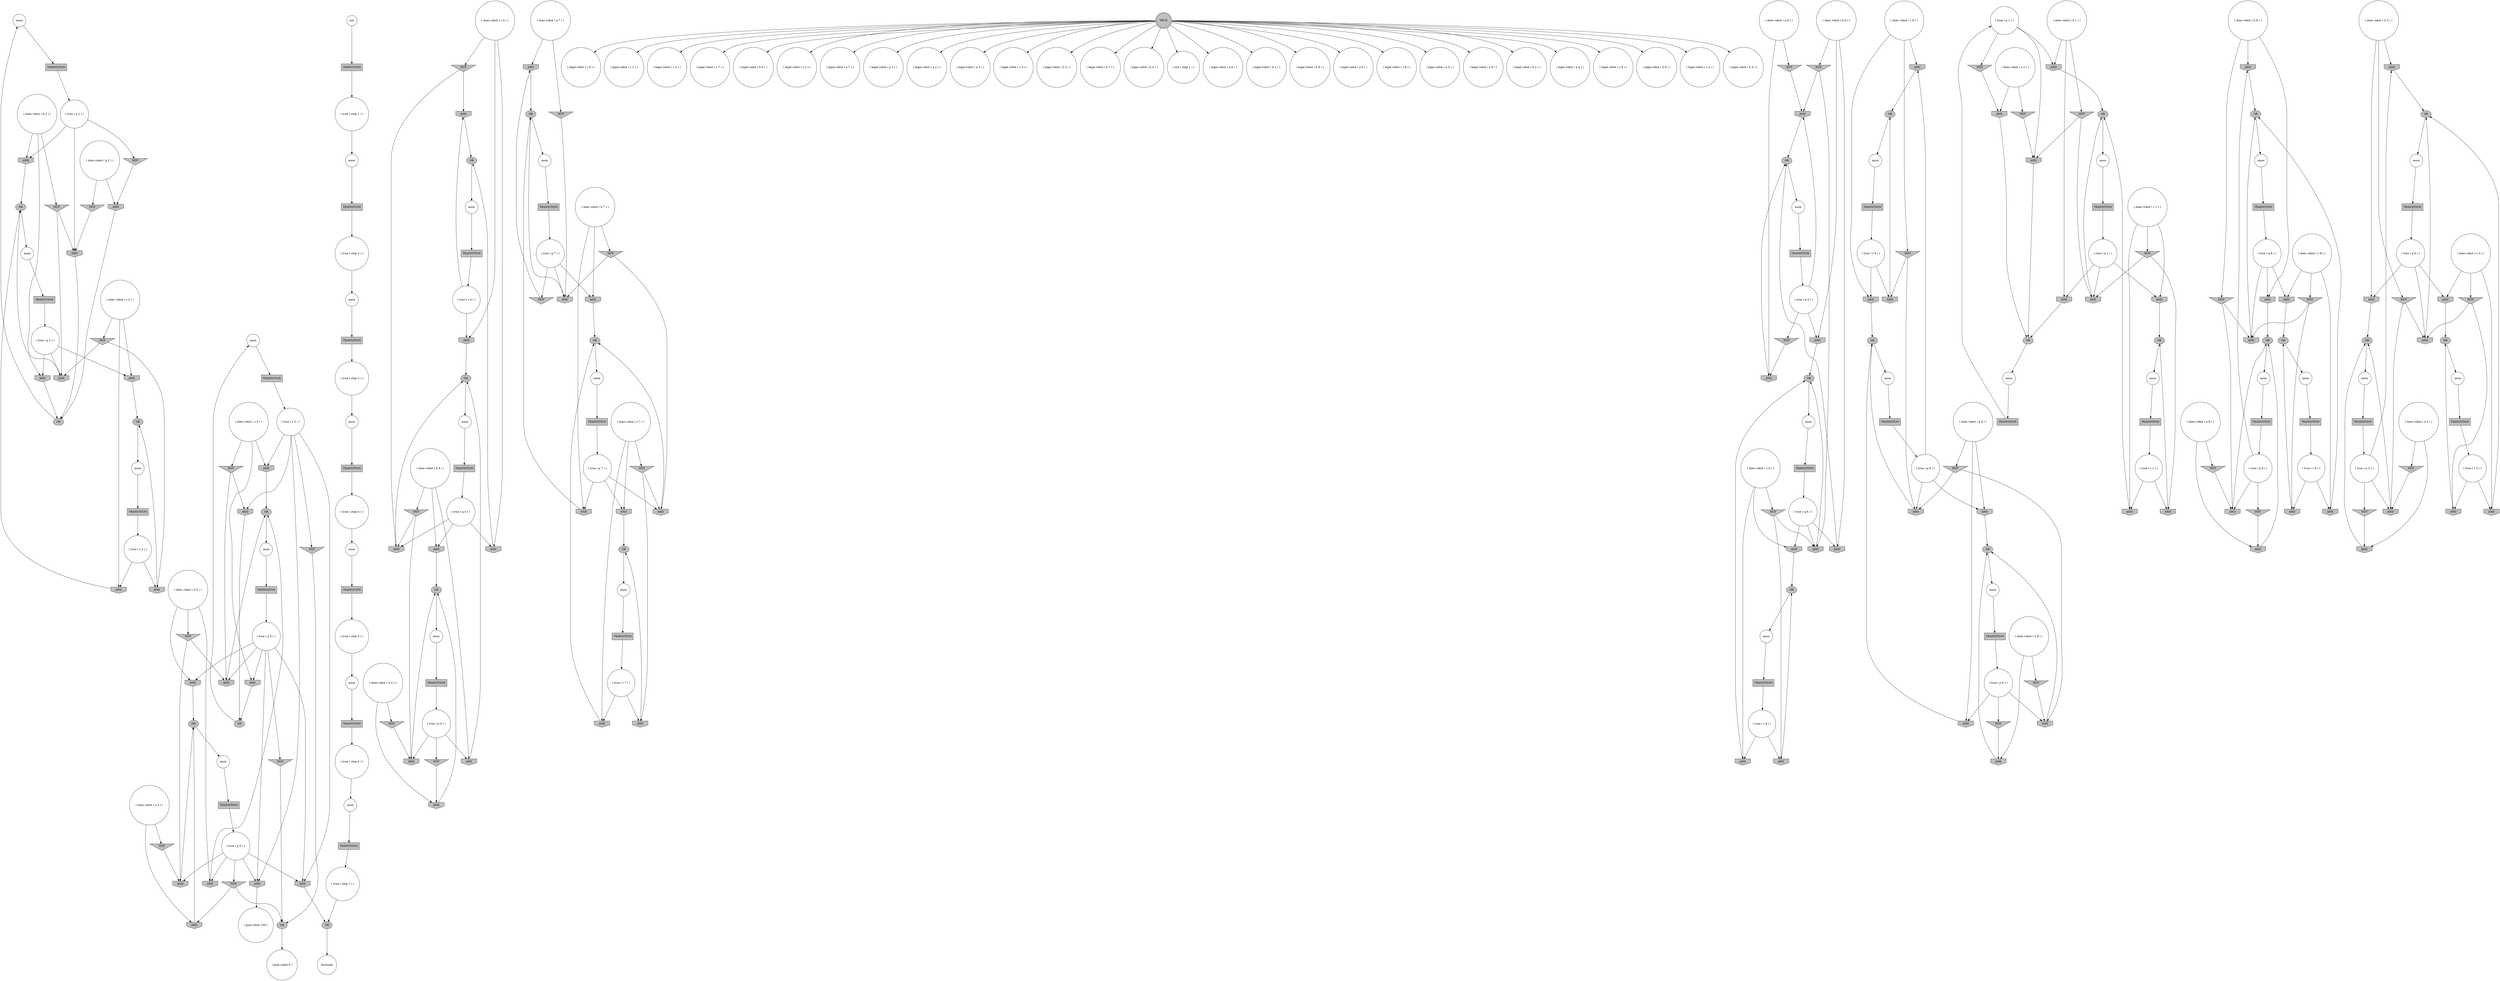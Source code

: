 digraph propNet
{
	"@7e6baf24"[shape=circle, style= filled, fillcolor=white, label="anon"]; "@7e6baf24"->"@9dd1752"; 
	"@6aa218a5"[shape=circle, style= filled, fillcolor=white, label="anon"]; "@6aa218a5"->"@6af37a62"; 
	"@201a503f"[shape=invhouse, style= filled, fillcolor=grey, label="AND"]; "@201a503f"->"@38002f54"; 
	"@6e2c5444"[shape=invhouse, style= filled, fillcolor=grey, label="AND"]; "@6e2c5444"->"@6290ebfe"; 
	"@6d1576d7"[shape=circle, style= filled, fillcolor=white, label="( legal robot ( c 9 ) )"]; 
	"@63220fd1"[shape=circle, style= filled, fillcolor=white, label="( true ( step 1 ) )"]; "@63220fd1"->"@370aa282"; 
	"@cb78915"[shape=box, style= filled, fillcolor=grey, label="TRANSITION"]; "@cb78915"->"@282bfa91"; 
	"@486af790"[shape=invtriangle, style= filled, fillcolor=grey, label="NOT"]; "@486af790"->"@7481933a"; "@486af790"->"@64b041b0"; 
	"@2f7574b9"[shape=invhouse, style= filled, fillcolor=grey, label="AND"]; "@2f7574b9"->"@aa1b4e7"; 
	"@2c164804"[shape=circle, style= filled, fillcolor=white, label="( does robot ( c 9 ) )"]; "@2c164804"->"@5efe087b"; "@2c164804"->"@36d83365"; "@2c164804"->"@6b64bff9"; 
	"@6f603bdc"[shape=circle, style= filled, fillcolor=white, label="( true ( p 1 ) )"]; "@6f603bdc"->"@1d9dbdc4"; "@6f603bdc"->"@4e3e97cd"; "@6f603bdc"->"@e75be38"; 
	"@a0405f6"[shape=invtriangle, style= filled, fillcolor=grey, label="NOT"]; "@a0405f6"->"@e235e9d"; 
	"@4a52fecf"[shape=ellipse, style= filled, fillcolor=grey, label="OR"]; "@4a52fecf"->"@ed6ee28"; 
	"@43b5699"[shape=invtriangle, style= filled, fillcolor=grey, label="NOT"]; "@43b5699"->"@53b258fa"; 
	"@5cef0cdb"[shape=invhouse, style= filled, fillcolor=grey, label="AND"]; "@5cef0cdb"->"@4eb7cd92"; 
	"@14b03ea"[shape=invhouse, style= filled, fillcolor=grey, label="AND"]; "@14b03ea"->"@420253af"; 
	"@67635aad"[shape=invtriangle, style= filled, fillcolor=grey, label="NOT"]; "@67635aad"->"@14b03ea"; "@67635aad"->"@77b9e7fc"; 
	"@7481933a"[shape=invhouse, style= filled, fillcolor=grey, label="AND"]; "@7481933a"->"@5330cb4b"; 
	"@2377ab84"[shape=invhouse, style= filled, fillcolor=grey, label="AND"]; "@2377ab84"->"@263945e2"; 
	"@263945e2"[shape=ellipse, style= filled, fillcolor=grey, label="OR"]; "@263945e2"->"@7a1b0c08"; 
	"@54dbb83a"[shape=invhouse, style= filled, fillcolor=grey, label="AND"]; "@54dbb83a"->"@796528a2"; 
	"@6ad21538"[shape=circle, style= filled, fillcolor=white, label="( true ( r 9 ) )"]; "@6ad21538"->"@36d83365"; "@6ad21538"->"@5f8f127c"; 
	"@4c4936f3"[shape=circle, style= filled, fillcolor=white, label="( does robot ( b 3 ) )"]; "@4c4936f3"->"@461d318f"; "@4c4936f3"->"@83ba4f1"; "@4c4936f3"->"@5ab6b2a5"; 
	"@12b4986"[shape=box, style= filled, fillcolor=grey, label="TRANSITION"]; "@12b4986"->"@7d627b8b"; 
	"@41aef798"[shape=circle, style= filled, fillcolor=white, label="anon"]; "@41aef798"->"@568bf3ec"; 
	"@64b041b0"[shape=invhouse, style= filled, fillcolor=grey, label="AND"]; "@64b041b0"->"@5eb9fde"; 
	"@7f32e910"[shape=circle, style= filled, fillcolor=white, label="( does robot ( b 5 ) )"]; "@7f32e910"->"@67635aad"; "@7f32e910"->"@4d480773"; "@7f32e910"->"@2106b56a"; 
	"@4178feba"[shape=circle, style= filled, fillcolor=white, label="( does robot ( a 9 ) )"]; "@4178feba"->"@6e9b86ea"; "@4178feba"->"@4349e631"; 
	"@2a44b7f7"[shape=invtriangle, style= filled, fillcolor=grey, label="NOT"]; "@2a44b7f7"->"@e235e9d"; "@2a44b7f7"->"@1a687ae0"; 
	"@2106b56a"[shape=invhouse, style= filled, fillcolor=grey, label="AND"]; "@2106b56a"->"@420253af"; 
	"@5ad3c69c"[shape=ellipse, style= filled, fillcolor=grey, label="OR"]; "@5ad3c69c"->"@5945a5a"; 
	"@4e62974e"[shape=invhouse, style= filled, fillcolor=grey, label="AND"]; "@4e62974e"->"@38002f54"; 
	"@541b55f2"[shape=invhouse, style= filled, fillcolor=grey, label="AND"]; "@541b55f2"->"@1535d18b"; 
	"@37d7a424"[shape=circle, style= filled, fillcolor=white, label="anon"]; "@37d7a424"->"@6534ae32"; 
	"@7c5438e1"[shape=invhouse, style= filled, fillcolor=grey, label="AND"]; "@7c5438e1"->"@5ad3c69c"; 
	"@1740d415"[shape=invhouse, style= filled, fillcolor=grey, label="AND"]; "@1740d415"->"@30b16f5f"; 
	"@4fa3551c"[shape=invhouse, style= filled, fillcolor=grey, label="AND"]; "@4fa3551c"->"@61ffbcb"; 
	"@a9db0e2"[shape=circle, style= filled, fillcolor=white, label="( true ( r 8 ) )"]; "@a9db0e2"->"@7a120cb3"; "@a9db0e2"->"@4f9e3e24"; 
	"@40ad8bb4"[shape=ellipse, style= filled, fillcolor=grey, label="OR"]; "@40ad8bb4"->"@41aef798"; 
	"@2beb717e"[shape=circle, style= filled, fillcolor=white, label="( legal robot ( c 1 ) )"]; 
	"@7fb6a1c4"[shape=ellipse, style= filled, fillcolor=grey, label="OR"]; "@7fb6a1c4"->"@2f368c5d"; 
	"@c77a748"[shape=circle, style= filled, fillcolor=white, label="( does robot ( b 2 ) )"]; "@c77a748"->"@84d6b1a"; "@c77a748"->"@6cb6a34"; "@c77a748"->"@3876e5d"; 
	"@2f8bbc98"[shape=circle, style= filled, fillcolor=white, label="anon"]; "@2f8bbc98"->"@3f65cebb"; 
	"@420253af"[shape=ellipse, style= filled, fillcolor=grey, label="OR"]; "@420253af"->"@26c42804"; 
	"@251c135c"[shape=circle, style= filled, fillcolor=white, label="( true ( p 8 ) )"]; "@251c135c"->"@54dbb83a"; "@251c135c"->"@3f0cc730"; "@251c135c"->"@219a6087"; 
	"@5349249e"[shape=invhouse, style= filled, fillcolor=grey, label="AND"]; "@5349249e"->"@5ad3c69c"; 
	"@228ab65"[shape=invtriangle, style= filled, fillcolor=grey, label="NOT"]; "@228ab65"->"@3c0c74fe"; 
	"@521ecfeb"[shape=invhouse, style= filled, fillcolor=grey, label="AND"]; "@521ecfeb"->"@5eb9fde"; 
	"@57e2793d"[shape=circle, style= filled, fillcolor=white, label="( true ( step 3 ) )"]; "@57e2793d"->"@21caefb0"; 
	"@415b15ab"[shape=circle, style= filled, fillcolor=white, label="( true ( q 4 ) )"]; "@415b15ab"->"@4e62974e"; "@415b15ab"->"@1a687ae0"; "@415b15ab"->"@7c4e7958"; 
	"@589cecf"[shape=invtriangle, style= filled, fillcolor=grey, label="NOT"]; "@589cecf"->"@201a503f"; "@589cecf"->"@1a687ae0"; 
	"@53b258fa"[shape=invhouse, style= filled, fillcolor=grey, label="AND"]; "@53b258fa"->"@5330cb4b"; 
	"@140e3010"[shape=invtriangle, style= filled, fillcolor=grey, label="NOT"]; "@140e3010"->"@2f7574b9"; 
	"@2279ecf4"[shape=invhouse, style= filled, fillcolor=grey, label="AND"]; "@2279ecf4"->"@7fb6a1c4"; 
	"@54edd9de"[shape=box, style= filled, fillcolor=grey, label="TRANSITION"]; "@54edd9de"->"@2653aed4"; 
	"@6434d75f"[shape=circle, style= filled, fillcolor=white, label="( legal robot ( c 2 ) )"]; 
	"@1a170b6d"[shape=ellipse, style= filled, fillcolor=grey, label="OR"]; "@1a170b6d"->"@5eef2e7c"; 
	"@7897aaa6"[shape=invhouse, style= filled, fillcolor=grey, label="AND"]; "@7897aaa6"->"@4a52fecf"; 
	"@44af17c7"[shape=circle, style= filled, fillcolor=white, label="( true ( step 5 ) )"]; "@44af17c7"->"@1898062f"; 
	"@455e0638"[shape=invhouse, style= filled, fillcolor=grey, label="AND"]; "@455e0638"->"@1a170b6d"; 
	"@5f8f127c"[shape=invhouse, style= filled, fillcolor=grey, label="AND"]; "@5f8f127c"->"@28d4ff95"; 
	"@4349e631"[shape=invhouse, style= filled, fillcolor=grey, label="AND"]; "@4349e631"->"@4fb7a553"; 
	"@3e93f13f"[shape=box, style= filled, fillcolor=grey, label="TRANSITION"]; "@3e93f13f"->"@63220fd1"; 
	"@4eb7cd92"[shape=ellipse, style= filled, fillcolor=grey, label="OR"]; "@4eb7cd92"->"@519549e"; 
	"@84d6b1a"[shape=invhouse, style= filled, fillcolor=grey, label="AND"]; "@84d6b1a"->"@5b31fd9"; 
	"@74a638fc"[shape=circle, style= filled, fillcolor=white, label="( does robot ( b 9 ) )"]; "@74a638fc"->"@4ce76438"; "@74a638fc"->"@432342ed"; "@74a638fc"->"@3f9ab00e"; 
	"@123e1d25"[shape=circle, style= filled, fillcolor=white, label="( legal robot ( c 7 ) )"]; 
	"@5694fe42"[shape=circle, style= filled, fillcolor=white, label="( legal robot ( b 8 ) )"]; 
	"@36101d01"[shape=invhouse, style= filled, fillcolor=grey, label="AND"]; "@36101d01"->"@1535d18b"; 
	"@62ee558f"[shape=ellipse, style= filled, fillcolor=grey, label="OR"]; "@62ee558f"->"@d335207"; 
	"@5b25d568"[shape=box, style= filled, fillcolor=grey, label="TRANSITION"]; "@5b25d568"->"@251c135c"; 
	"@6d3d7254"[shape=invhouse, style= filled, fillcolor=grey, label="AND"]; "@6d3d7254"->"@5b31fd9"; 
	"@3f9ab00e"[shape=invhouse, style= filled, fillcolor=grey, label="AND"]; "@3f9ab00e"->"@263945e2"; 
	"@1c2d5534"[shape=circle, style= filled, fillcolor=white, label="( legal robot ( c 3 ) )"]; 
	"@5b31fd9"[shape=ellipse, style= filled, fillcolor=grey, label="OR"]; "@5b31fd9"->"@32efe27b"; 
	"@5d1d20d3"[shape=circle, style= filled, fillcolor=white, label="( does robot ( c 2 ) )"]; "@5d1d20d3"->"@305e9d7a"; "@5d1d20d3"->"@455e0638"; "@5d1d20d3"->"@6d3d7254"; 
	"@6f96eed5"[shape=circle, style= filled, fillcolor=white, label="( legal robot ( a 7 ) )"]; 
	"@364e50ee"[shape=invtriangle, style= filled, fillcolor=grey, label="NOT"]; "@364e50ee"->"@4fa3551c"; "@364e50ee"->"@62ee558f"; 
	"@6da05bdb"[shape=invhouse, style= filled, fillcolor=grey, label="AND"]; "@6da05bdb"->"@22fe135d"; 
	"@6f7834de"[shape=invtriangle, style= filled, fillcolor=grey, label="NOT"]; "@6f7834de"->"@3cd713fe"; "@6f7834de"->"@4965d0e0"; 
	"@219a6087"[shape=invhouse, style= filled, fillcolor=grey, label="AND"]; "@219a6087"->"@2fa847df"; 
	"@12260d8d"[shape=box, style= filled, fillcolor=grey, label="TRANSITION"]; "@12260d8d"->"@a9db0e2"; 
	"@2653aed4"[shape=circle, style= filled, fillcolor=white, label="( true ( q 8 ) )"]; "@2653aed4"->"@3a1be20c"; "@2653aed4"->"@3190dc79"; "@2653aed4"->"@21cf243b"; 
	"@117c50b9"[shape=circle, style= filled, fillcolor=white, label="( goal robot 100 )"]; 
	"@26556949"[shape=invtriangle, style= filled, fillcolor=grey, label="NOT"]; "@26556949"->"@62ee558f"; 
	"@32b8f675"[shape=circle, style= filled, fillcolor=white, label="( legal robot ( a 1 ) )"]; 
	"@46013dd8"[shape=ellipse, style= filled, fillcolor=grey, label="OR"]; "@46013dd8"->"@7b8353cf"; 
	"@6883fde6"[shape=invhouse, style= filled, fillcolor=grey, label="AND"]; "@6883fde6"->"@5eb9fde"; 
	"@6dfbe226"[shape=circle, style= filled, fillcolor=white, label="( legal robot ( a 2 ) )"]; 
	"@51e4bece"[shape=box, style= filled, fillcolor=grey, label="TRANSITION"]; "@51e4bece"->"@31923ca5"; 
	"@4f9e3e24"[shape=invhouse, style= filled, fillcolor=grey, label="AND"]; "@4f9e3e24"->"@796528a2"; 
	"@af4627"[shape=doublecircle, style= filled, fillcolor=grey, label="TRUE"]; "@af4627"->"@32b8f675"; "@af4627"->"@43eeba19"; "@af4627"->"@6dfbe226"; "@af4627"->"@4927d15e"; "@af4627"->"@6d1576d7"; "@af4627"->"@5c6c2308"; "@af4627"->"@41b9da92"; "@af4627"->"@6434d75f"; "@af4627"->"@10bcc8f4"; "@af4627"->"@7326aaca"; "@af4627"->"@159811ce"; "@af4627"->"@19ed00d1"; "@af4627"->"@4fc0cb76"; "@af4627"->"@d3c9557"; "@af4627"->"@123e1d25"; "@af4627"->"@5694fe42"; "@af4627"->"@552297d7"; "@af4627"->"@33bc6533"; "@af4627"->"@1c2d5534"; "@af4627"->"@1e1a1b2f"; "@af4627"->"@7a6dd8e1"; "@af4627"->"@6f96eed5"; "@af4627"->"@470898b"; "@af4627"->"@757753a8"; "@af4627"->"@3f70119f"; "@af4627"->"@6e681db8"; "@af4627"->"@2beb717e"; "@af4627"->"@16d0a6a3"; 
	"@4965d0e0"[shape=invhouse, style= filled, fillcolor=grey, label="AND"]; "@4965d0e0"->"@40ad8bb4"; 
	"@6cb6a34"[shape=invhouse, style= filled, fillcolor=grey, label="AND"]; "@6cb6a34"->"@aa1b4e7"; 
	"@59d794d"[shape=circle, style= filled, fillcolor=white, label="( true ( q 9 ) )"]; "@59d794d"->"@5efe087b"; "@59d794d"->"@2377ab84"; "@59d794d"->"@432342ed"; 
	"@5a2d13c1"[shape=invhouse, style= filled, fillcolor=grey, label="AND"]; "@5a2d13c1"->"@5330cb4b"; 
	"@3a1be20c"[shape=invhouse, style= filled, fillcolor=grey, label="AND"]; "@3a1be20c"->"@2fa847df"; 
	"@69ba045"[shape=invhouse, style= filled, fillcolor=grey, label="AND"]; "@69ba045"->"@2e595420"; 
	"@4318abfe"[shape=circle, style= filled, fillcolor=white, label="( true ( q 2 ) )"]; "@4318abfe"->"@455e0638"; "@4318abfe"->"@6cb6a34"; "@4318abfe"->"@13b4cd65"; 
	"@304caadb"[shape=circle, style= filled, fillcolor=white, label="anon"]; "@304caadb"->"@61ae717f"; 
	"@17510d96"[shape=circle, style= filled, fillcolor=white, label="anon"]; "@17510d96"->"@57f2e95f"; 
	"@aaf063"[shape=box, style= filled, fillcolor=grey, label="TRANSITION"]; "@aaf063"->"@1ee99d0f"; 
	"@5106def2"[shape=circle, style= filled, fillcolor=white, label="anon"]; "@5106def2"->"@13d86a73"; 
	"@72cc5002"[shape=circle, style= filled, fillcolor=white, label="( true ( r 5 ) )"]; "@72cc5002"->"@7eb1fea4"; "@72cc5002"->"@52aa77d9"; "@72cc5002"->"@10e5f0d2"; "@72cc5002"->"@2507e9a8"; "@72cc5002"->"@37d6d61d"; 
	"@d3c9557"[shape=circle, style= filled, fillcolor=white, label="( legal robot ( a 6 ) )"]; 
	"@50078e"[shape=circle, style= filled, fillcolor=white, label="anon"]; "@50078e"->"@16e7eec9"; 
	"@66bb1ead"[shape=invhouse, style= filled, fillcolor=grey, label="AND"]; "@66bb1ead"->"@22fe135d"; 
	"@7c4e7958"[shape=invhouse, style= filled, fillcolor=grey, label="AND"]; "@7c4e7958"->"@2180e7a4"; 
	"@5eb9fde"[shape=ellipse, style= filled, fillcolor=grey, label="OR"]; "@5eb9fde"->"@304caadb"; 
	"@33bc6533"[shape=circle, style= filled, fillcolor=white, label="( legal robot ( a 5 ) )"]; 
	"@4c767fb3"[shape=invtriangle, style= filled, fillcolor=grey, label="NOT"]; "@4c767fb3"->"@77b9e7fc"; 
	"@19176e5f"[shape=invtriangle, style= filled, fillcolor=grey, label="NOT"]; "@19176e5f"->"@514f2bd7"; 
	"@e75be38"[shape=invtriangle, style= filled, fillcolor=grey, label="NOT"]; "@e75be38"->"@541b55f2"; 
	"@6588c838"[shape=box, style= filled, fillcolor=grey, label="TRANSITION"]; "@6588c838"->"@72b398da"; 
	"@28caea19"[shape=invtriangle, style= filled, fillcolor=grey, label="NOT"]; "@28caea19"->"@7a120cb3"; "@28caea19"->"@21cf243b"; 
	"@43ad4a"[shape=box, style= filled, fillcolor=grey, label="TRANSITION"]; "@43ad4a"->"@415b15ab"; 
	"@23562c67"[shape=circle, style= filled, fillcolor=white, label="( true ( r 2 ) )"]; "@23562c67"->"@6d3d7254"; "@23562c67"->"@115872f5"; 
	"@10439d3b"[shape=circle, style= filled, fillcolor=white, label="( true ( r 1 ) )"]; "@10439d3b"->"@6da05bdb"; "@10439d3b"->"@6088b858"; 
	"@1e01d652"[shape=circle, style= filled, fillcolor=white, label="( does robot ( c 8 ) )"]; "@1e01d652"->"@28caea19"; "@1e01d652"->"@3190dc79"; "@1e01d652"->"@4f9e3e24"; 
	"@1535d18b"[shape=ellipse, style= filled, fillcolor=grey, label="OR"]; "@1535d18b"->"@50078e"; 
	"@31923ca5"[shape=circle, style= filled, fillcolor=white, label="( true ( p 6 ) )"]; "@31923ca5"->"@6883fde6"; "@31923ca5"->"@43b5699"; "@31923ca5"->"@7481933a"; 
	"@5eef2e7c"[shape=circle, style= filled, fillcolor=white, label="anon"]; "@5eef2e7c"->"@7ffd10fa"; 
	"@862fb35"[shape=ellipse, style= filled, fillcolor=grey, label="OR"]; "@862fb35"->"@1a5a58e0"; 
	"@535c458c"[shape=circle, style= filled, fillcolor=white, label="( true ( r 6 ) )"]; "@535c458c"->"@521ecfeb"; "@535c458c"->"@7897aaa6"; 
	"@4f13f501"[shape=invhouse, style= filled, fillcolor=grey, label="AND"]; "@4f13f501"->"@1a7b5617"; 
	"@26c42804"[shape=circle, style= filled, fillcolor=white, label="anon"]; "@26c42804"->"@6437a04c"; 
	"@61ffbcb"[shape=ellipse, style= filled, fillcolor=grey, label="OR"]; "@61ffbcb"->"@1dcbcf91"; 
	"@3bc634b9"[shape=box, style= filled, fillcolor=grey, label="TRANSITION"]; "@3bc634b9"->"@410c6406"; 
	"@16e7eec9"[shape=box, style= filled, fillcolor=grey, label="TRANSITION"]; "@16e7eec9"->"@6f603bdc"; 
	"@115872f5"[shape=invhouse, style= filled, fillcolor=grey, label="AND"]; "@115872f5"->"@1a170b6d"; 
	"@32efe27b"[shape=circle, style= filled, fillcolor=white, label="anon"]; "@32efe27b"->"@7711089b"; 
	"@72e8e8f9"[shape=circle, style= filled, fillcolor=white, label="( does robot ( a 7 ) )"]; "@72e8e8f9"->"@6e2c5444"; "@72e8e8f9"->"@19176e5f"; 
	"@675926d1"[shape=invhouse, style= filled, fillcolor=grey, label="AND"]; "@675926d1"->"@862fb35"; 
	"@41b9da92"[shape=circle, style= filled, fillcolor=white, label="( legal robot ( b 7 ) )"]; 
	"@63cea096"[shape=circle, style= filled, fillcolor=white, label="( true ( step 4 ) )"]; "@63cea096"->"@2f8bbc98"; 
	"@56dc64a2"[shape=invhouse, style= filled, fillcolor=grey, label="AND"]; "@56dc64a2"->"@40ad8bb4"; 
	"@63713b42"[shape=invhouse, style= filled, fillcolor=grey, label="AND"]; "@63713b42"->"@4eb7cd92"; 
	"@51d2bb9f"[shape=invhouse, style= filled, fillcolor=grey, label="AND"]; "@51d2bb9f"->"@aa1b4e7"; 
	"@3f705316"[shape=circle, style= filled, fillcolor=white, label="( true ( p 5 ) )"]; "@3f705316"->"@52aa77d9"; "@3f705316"->"@364e50ee"; "@3f705316"->"@2507e9a8"; "@3f705316"->"@77b9e7fc"; "@3f705316"->"@2106b56a"; 
	"@3f65cebb"[shape=box, style= filled, fillcolor=grey, label="TRANSITION"]; "@3f65cebb"->"@44af17c7"; 
	"@1a5a58e0"[shape=circle, style= filled, fillcolor=white, label="anon"]; "@1a5a58e0"->"@4856d149"; 
	"@4fc0cb76"[shape=circle, style= filled, fillcolor=white, label="( legal robot ( b 9 ) )"]; 
	"@39bde3d2"[shape=circle, style= filled, fillcolor=white, label="anon"]; "@39bde3d2"->"@7f4c352e"; 
	"@6088b858"[shape=invhouse, style= filled, fillcolor=grey, label="AND"]; "@6088b858"->"@30b16f5f"; 
	"@580c5da6"[shape=box, style= filled, fillcolor=grey, label="TRANSITION"]; "@580c5da6"->"@63cea096"; 
	"@10ddcd98"[shape=box, style= filled, fillcolor=grey, label="TRANSITION"]; "@10ddcd98"->"@4c61a7e6"; 
	"@2f368c5d"[shape=circle, style= filled, fillcolor=white, label="anon"]; "@2f368c5d"->"@43ad4a"; 
	"@659adc2c"[shape=circle, style= filled, fillcolor=white, label="terminal"]; 
	"@568bf3ec"[shape=box, style= filled, fillcolor=grey, label="TRANSITION"]; "@568bf3ec"->"@2140243b"; 
	"@1a7b5617"[shape=ellipse, style= filled, fillcolor=grey, label="OR"]; "@1a7b5617"->"@17510d96"; 
	"@6437a04c"[shape=box, style= filled, fillcolor=grey, label="TRANSITION"]; "@6437a04c"->"@63edf84f"; 
	"@36d83365"[shape=invhouse, style= filled, fillcolor=grey, label="AND"]; "@36d83365"->"@263945e2"; 
	"@67032bc9"[shape=circle, style= filled, fillcolor=white, label="( does robot ( c 3 ) )"]; "@67032bc9"->"@5349249e"; "@67032bc9"->"@108a9d2a"; "@67032bc9"->"@7f205d8d"; 
	"@108a9d2a"[shape=invtriangle, style= filled, fillcolor=grey, label="NOT"]; "@108a9d2a"->"@4f13f501"; "@108a9d2a"->"@7c5438e1"; 
	"@64e4776b"[shape=circle, style= filled, fillcolor=white, label="( does robot ( c 6 ) )"]; "@64e4776b"->"@bc22eb"; "@64e4776b"->"@521ecfeb"; "@64e4776b"->"@66a33414"; 
	"@56a9509d"[shape=circle, style= filled, fillcolor=white, label="anon"]; "@56a9509d"->"@34e77781"; 
	"@14235085"[shape=circle, style= filled, fillcolor=white, label="anon"]; "@14235085"->"@3bc634b9"; 
	"@604ee1f1"[shape=circle, style= filled, fillcolor=white, label="anon"]; "@604ee1f1"->"@54edd9de"; 
	"@72b398da"[shape=circle, style= filled, fillcolor=white, label="( true ( p 4 ) )"]; "@72b398da"->"@1c88a970"; "@72b398da"->"@e235e9d"; "@72b398da"->"@2279ecf4"; 
	"@7a6dd8e1"[shape=circle, style= filled, fillcolor=white, label="( legal robot ( b 2 ) )"]; 
	"@10fa1b2d"[shape=circle, style= filled, fillcolor=white, label="( does robot ( a 2 ) )"]; "@10fa1b2d"->"@51d2bb9f"; "@10fa1b2d"->"@140e3010"; 
	"@1c88a970"[shape=invtriangle, style= filled, fillcolor=grey, label="NOT"]; "@1c88a970"->"@502c06b2"; 
	"@26a0c73f"[shape=circle, style= filled, fillcolor=white, label="( true ( p 3 ) )"]; "@26a0c73f"->"@228ab65"; "@26a0c73f"->"@461d318f"; "@26a0c73f"->"@675926d1"; 
	"@3f70119f"[shape=circle, style= filled, fillcolor=white, label="( legal robot ( b 6 ) )"]; 
	"@e235e9d"[shape=invhouse, style= filled, fillcolor=grey, label="AND"]; "@e235e9d"->"@2180e7a4"; 
	"@d335207"[shape=circle, style= filled, fillcolor=white, label="( goal robot 0 )"]; 
	"@273f212a"[shape=invtriangle, style= filled, fillcolor=grey, label="NOT"]; "@273f212a"->"@219a6087"; 
	"@2e1474fc"[shape=circle, style= filled, fillcolor=white, label="( does robot ( c 4 ) )"]; "@2e1474fc"->"@7371b4ca"; "@2e1474fc"->"@4e62974e"; "@2e1474fc"->"@589cecf"; 
	"@2e595420"[shape=ellipse, style= filled, fillcolor=grey, label="OR"]; "@2e595420"->"@6aa218a5"; 
	"@519549e"[shape=circle, style= filled, fillcolor=white, label="anon"]; "@519549e"->"@10ddcd98"; 
	"@42bc0eba"[shape=circle, style= filled, fillcolor=white, label="( does robot ( b 6 ) )"]; "@42bc0eba"->"@5a2d13c1"; "@42bc0eba"->"@6883fde6"; "@42bc0eba"->"@486af790"; 
	"@22fe135d"[shape=ellipse, style= filled, fillcolor=grey, label="OR"]; "@22fe135d"->"@56a9509d"; 
	"@5fe940a6"[shape=invhouse, style= filled, fillcolor=grey, label="AND"]; "@5fe940a6"->"@2fa847df"; 
	"@13d86a73"[shape=box, style= filled, fillcolor=grey, label="TRANSITION"]; "@13d86a73"->"@10439d3b"; 
	"@4856d149"[shape=box, style= filled, fillcolor=grey, label="TRANSITION"]; "@4856d149"->"@26a0c73f"; 
	"@3be7a755"[shape=ellipse, style= filled, fillcolor=grey, label="OR"]; "@3be7a755"->"@659adc2c"; 
	"@21cf243b"[shape=invhouse, style= filled, fillcolor=grey, label="AND"]; "@21cf243b"->"@796528a2"; 
	"@7570b819"[shape=circle, style= filled, fillcolor=white, label="( true ( step 6 ) )"]; "@7570b819"->"@7a856d3b"; 
	"@159811ce"[shape=circle, style= filled, fillcolor=white, label="( legal robot ( a 8 ) )"]; 
	"@57f2e95f"[shape=box, style= filled, fillcolor=grey, label="TRANSITION"]; "@57f2e95f"->"@12fcdf5"; 
	"@305e9d7a"[shape=invtriangle, style= filled, fillcolor=grey, label="NOT"]; "@305e9d7a"->"@115872f5"; "@305e9d7a"->"@13b4cd65"; 
	"@6290ebfe"[shape=ellipse, style= filled, fillcolor=grey, label="OR"]; "@6290ebfe"->"@1875a340"; 
	"@1be2f6b0"[shape=circle, style= filled, fillcolor=white, label="( does robot ( a 3 ) )"]; "@1be2f6b0"->"@51b1ab1d"; "@1be2f6b0"->"@3c0c74fe"; 
	"@3f0cc730"[shape=invtriangle, style= filled, fillcolor=grey, label="NOT"]; "@3f0cc730"->"@5fe940a6"; 
	"@2fa847df"[shape=ellipse, style= filled, fillcolor=grey, label="OR"]; "@2fa847df"->"@510699ea"; 
	"@6063f5af"[shape=circle, style= filled, fillcolor=white, label="( does robot ( b 1 ) )"]; "@6063f5af"->"@4296e599"; "@6063f5af"->"@36101d01"; "@6063f5af"->"@4e3e97cd"; 
	"@63edf84f"[shape=circle, style= filled, fillcolor=white, label="( true ( q 5 ) )"]; "@63edf84f"->"@26556949"; "@63edf84f"->"@52aa77d9"; "@63edf84f"->"@14b03ea"; "@63edf84f"->"@2507e9a8"; "@63edf84f"->"@4d480773"; "@63edf84f"->"@69ba045"; 
	"@552297d7"[shape=circle, style= filled, fillcolor=white, label="( legal robot ( c 8 ) )"]; 
	"@51b1ab1d"[shape=invtriangle, style= filled, fillcolor=grey, label="NOT"]; "@51b1ab1d"->"@675926d1"; 
	"@4e3e97cd"[shape=invhouse, style= filled, fillcolor=grey, label="AND"]; "@4e3e97cd"->"@22fe135d"; 
	"@3cd713fe"[shape=invhouse, style= filled, fillcolor=grey, label="AND"]; "@3cd713fe"->"@4eb7cd92"; 
	"@1e1a1b2f"[shape=circle, style= filled, fillcolor=white, label="( legal robot ( a 9 ) )"]; 
	"@4ce76438"[shape=invtriangle, style= filled, fillcolor=grey, label="NOT"]; "@4ce76438"->"@2377ab84"; "@4ce76438"->"@24b6a561"; 
	"@40bbc1f6"[shape=invtriangle, style= filled, fillcolor=grey, label="NOT"]; "@40bbc1f6"->"@66bb1ead"; "@40bbc1f6"->"@6088b858"; 
	"@410c6406"[shape=circle, style= filled, fillcolor=white, label="( true ( r 4 ) )"]; "@410c6406"->"@7371b4ca"; "@410c6406"->"@201a503f"; 
	"@e07023f"[shape=circle, style= filled, fillcolor=white, label="( does robot ( a 1 ) )"]; "@e07023f"->"@6e247d4a"; "@e07023f"->"@541b55f2"; 
	"@38002f54"[shape=ellipse, style= filled, fillcolor=grey, label="OR"]; "@38002f54"->"@14235085"; 
	"@6e247d4a"[shape=invtriangle, style= filled, fillcolor=grey, label="NOT"]; "@6e247d4a"->"@1d9dbdc4"; 
	"@510699ea"[shape=circle, style= filled, fillcolor=white, label="anon"]; "@510699ea"->"@5b25d568"; 
	"@620645fd"[shape=box, style= filled, fillcolor=grey, label="TRANSITION"]; "@620645fd"->"@3f705316"; 
	"@4927d15e"[shape=circle, style= filled, fillcolor=white, label="( legal robot ( c 5 ) )"]; 
	"@51af7c57"[shape=box, style= filled, fillcolor=grey, label="TRANSITION"]; "@51af7c57"->"@7570b819"; 
	"@58bd3b2d"[shape=invtriangle, style= filled, fillcolor=grey, label="NOT"]; "@58bd3b2d"->"@514f2bd7"; "@58bd3b2d"->"@3cd713fe"; 
	"@2507e9a8"[shape=invhouse, style= filled, fillcolor=grey, label="AND"]; "@2507e9a8"->"@117c50b9"; 
	"@432342ed"[shape=invhouse, style= filled, fillcolor=grey, label="AND"]; "@432342ed"->"@4fb7a553"; 
	"@7eb1fea4"[shape=invtriangle, style= filled, fillcolor=grey, label="NOT"]; "@7eb1fea4"->"@62ee558f"; 
	"@1d9dbdc4"[shape=invhouse, style= filled, fillcolor=grey, label="AND"]; "@1d9dbdc4"->"@1535d18b"; 
	"@3aeebf17"[shape=circle, style= filled, fillcolor=white, label="( does robot ( c 1 ) )"]; "@3aeebf17"->"@1740d415"; "@3aeebf17"->"@40bbc1f6"; "@3aeebf17"->"@6da05bdb"; 
	"@7326aaca"[shape=circle, style= filled, fillcolor=white, label="( init ( step 1 ) )"]; 
	"@6db248c"[shape=circle, style= filled, fillcolor=white, label="( true ( q 1 ) )"]; "@6db248c"->"@66bb1ead"; "@6db248c"->"@1740d415"; "@6db248c"->"@36101d01"; 
	"@12fcdf5"[shape=circle, style= filled, fillcolor=white, label="( true ( r 3 ) )"]; "@12fcdf5"->"@5349249e"; "@12fcdf5"->"@4f13f501"; 
	"@19ed00d1"[shape=circle, style= filled, fillcolor=white, label="( legal robot ( b 1 ) )"]; 
	"@5330cb4b"[shape=ellipse, style= filled, fillcolor=grey, label="OR"]; "@5330cb4b"->"@2872d398"; 
	"@24b6a561"[shape=invhouse, style= filled, fillcolor=grey, label="AND"]; "@24b6a561"->"@4fb7a553"; 
	"@7b8353cf"[shape=circle, style= filled, fillcolor=white, label="anon"]; "@7b8353cf"->"@12260d8d"; 
	"@52352d87"[shape=circle, style= filled, fillcolor=white, label="( does robot ( c 7 ) )"]; "@52352d87"->"@56dc64a2"; "@52352d87"->"@5cef0cdb"; "@52352d87"->"@6f7834de"; 
	"@52aa77d9"[shape=invhouse, style= filled, fillcolor=grey, label="AND"]; "@52aa77d9"->"@3be7a755"; 
	"@6af37a62"[shape=box, style= filled, fillcolor=grey, label="TRANSITION"]; "@6af37a62"->"@72cc5002"; 
	"@502c06b2"[shape=invhouse, style= filled, fillcolor=grey, label="AND"]; "@502c06b2"->"@2180e7a4"; 
	"@34e77781"[shape=box, style= filled, fillcolor=grey, label="TRANSITION"]; "@34e77781"->"@6db248c"; 
	"@4553f141"[shape=circle, style= filled, fillcolor=white, label="( does robot ( a 4 ) )"]; "@4553f141"->"@502c06b2"; "@4553f141"->"@a0405f6"; 
	"@2140243b"[shape=circle, style= filled, fillcolor=white, label="( true ( r 7 ) )"]; "@2140243b"->"@5cef0cdb"; "@2140243b"->"@4965d0e0"; 
	"@7a856d3b"[shape=circle, style= filled, fillcolor=white, label="anon"]; "@7a856d3b"->"@cb78915"; 
	"@6534ae32"[shape=box, style= filled, fillcolor=grey, label="TRANSITION"]; "@6534ae32"->"@6ad21538"; 
	"@449c87c1"[shape=circle, style= filled, fillcolor=white, label="( true ( p 9 ) )"]; "@449c87c1"->"@1a9d267d"; "@449c87c1"->"@24b6a561"; "@449c87c1"->"@3f9ab00e"; 
	"@5945a5a"[shape=circle, style= filled, fillcolor=white, label="anon"]; "@5945a5a"->"@12b4986"; 
	"@66a33414"[shape=invtriangle, style= filled, fillcolor=grey, label="NOT"]; "@66a33414"->"@7897aaa6"; "@66a33414"->"@64b041b0"; 
	"@61ae717f"[shape=box, style= filled, fillcolor=grey, label="TRANSITION"]; "@61ae717f"->"@6fa8bd74"; 
	"@796528a2"[shape=ellipse, style= filled, fillcolor=grey, label="OR"]; "@796528a2"->"@604ee1f1"; 
	"@10e5f0d2"[shape=invhouse, style= filled, fillcolor=grey, label="AND"]; "@10e5f0d2"->"@420253af"; 
	"@3190dc79"[shape=invhouse, style= filled, fillcolor=grey, label="AND"]; "@3190dc79"->"@46013dd8"; 
	"@7ffd10fa"[shape=box, style= filled, fillcolor=grey, label="TRANSITION"]; "@7ffd10fa"->"@23562c67"; 
	"@6bb5eba4"[shape=invtriangle, style= filled, fillcolor=grey, label="NOT"]; "@6bb5eba4"->"@7481933a"; 
	"@7d627b8b"[shape=circle, style= filled, fillcolor=white, label="( true ( q 3 ) )"]; "@7d627b8b"->"@7c5438e1"; "@7d627b8b"->"@83ba4f1"; "@7d627b8b"->"@7f205d8d"; 
	"@3eb8f71"[shape=invhouse, style= filled, fillcolor=grey, label="AND"]; "@3eb8f71"->"@6290ebfe"; 
	"@65988886"[shape=box, style= filled, fillcolor=grey, label="TRANSITION"]; "@65988886"->"@449c87c1"; 
	"@13b4cd65"[shape=invhouse, style= filled, fillcolor=grey, label="AND"]; "@13b4cd65"->"@5b31fd9"; 
	"@aa1b4e7"[shape=ellipse, style= filled, fillcolor=grey, label="OR"]; "@aa1b4e7"->"@7e6baf24"; 
	"@1875a340"[shape=circle, style= filled, fillcolor=white, label="anon"]; "@1875a340"->"@aaf063"; 
	"@7e3b3757"[shape=box, style= filled, fillcolor=grey, label="TRANSITION"]; "@7e3b3757"->"@59d794d"; 
	"@2180e7a4"[shape=ellipse, style= filled, fillcolor=grey, label="OR"]; "@2180e7a4"->"@15e7d12b"; 
	"@10bcc8f4"[shape=circle, style= filled, fillcolor=white, label="( legal robot ( b 4 ) )"]; 
	"@ed6ee28"[shape=circle, style= filled, fillcolor=white, label="anon"]; "@ed6ee28"->"@39d7af3"; 
	"@479d4f72"[shape=invtriangle, style= filled, fillcolor=grey, label="NOT"]; "@479d4f72"->"@219a6087"; "@479d4f72"->"@21cf243b"; 
	"@5efe087b"[shape=invhouse, style= filled, fillcolor=grey, label="AND"]; "@5efe087b"->"@28d4ff95"; 
	"@6fa8bd74"[shape=circle, style= filled, fillcolor=white, label="( true ( q 6 ) )"]; "@6fa8bd74"->"@5a2d13c1"; "@6fa8bd74"->"@bc22eb"; "@6fa8bd74"->"@64b041b0"; 
	"@5ab6b2a5"[shape=invtriangle, style= filled, fillcolor=grey, label="NOT"]; "@5ab6b2a5"->"@7c5438e1"; "@5ab6b2a5"->"@675926d1"; 
	"@77b9e7fc"[shape=invhouse, style= filled, fillcolor=grey, label="AND"]; "@77b9e7fc"->"@61ffbcb"; 
	"@4b25ee49"[shape=circle, style= filled, fillcolor=white, label="( does robot ( a 8 ) )"]; "@4b25ee49"->"@273f212a"; "@4b25ee49"->"@5fe940a6"; 
	"@7371b4ca"[shape=invhouse, style= filled, fillcolor=grey, label="AND"]; "@7371b4ca"->"@7fb6a1c4"; 
	"@4c61a7e6"[shape=circle, style= filled, fillcolor=white, label="( true ( q 7 ) )"]; "@4c61a7e6"->"@56dc64a2"; "@4c61a7e6"->"@3eb8f71"; "@4c61a7e6"->"@3cd713fe"; 
	"@2bd648e2"[shape=invtriangle, style= filled, fillcolor=grey, label="NOT"]; "@2bd648e2"->"@14b03ea"; "@2bd648e2"->"@37d6d61d"; 
	"@1a687ae0"[shape=invhouse, style= filled, fillcolor=grey, label="AND"]; "@1a687ae0"->"@7fb6a1c4"; 
	"@69ed2bbd"[shape=invtriangle, style= filled, fillcolor=grey, label="NOT"]; "@69ed2bbd"->"@51d2bb9f"; 
	"@39d7af3"[shape=box, style= filled, fillcolor=grey, label="TRANSITION"]; "@39d7af3"->"@535c458c"; 
	"@9dd1752"[shape=box, style= filled, fillcolor=grey, label="TRANSITION"]; "@9dd1752"->"@12b27c38"; 
	"@7f205d8d"[shape=invhouse, style= filled, fillcolor=grey, label="AND"]; "@7f205d8d"->"@1a7b5617"; 
	"@28d4ff95"[shape=ellipse, style= filled, fillcolor=grey, label="OR"]; "@28d4ff95"->"@37d7a424"; 
	"@7058d7c2"[shape=circle, style= filled, fillcolor=white, label="( does robot ( b 7 ) )"]; "@7058d7c2"->"@63713b42"; "@7058d7c2"->"@58bd3b2d"; "@7058d7c2"->"@3eb8f71"; 
	"@757753a8"[shape=circle, style= filled, fillcolor=white, label="( legal robot ( c 6 ) )"]; 
	"@470898b"[shape=circle, style= filled, fillcolor=white, label="( legal robot ( a 4 ) )"]; 
	"@2dd5b883"[shape=circle, style= filled, fillcolor=white, label="( does robot ( b 4 ) )"]; "@2dd5b883"->"@7c4e7958"; "@2dd5b883"->"@2279ecf4"; "@2dd5b883"->"@2a44b7f7"; 
	"@1ee99d0f"[shape=circle, style= filled, fillcolor=white, label="( true ( p 7 ) )"]; "@1ee99d0f"->"@1791f022"; "@1ee99d0f"->"@63713b42"; "@1ee99d0f"->"@514f2bd7"; 
	"@66e9b6a"[shape=circle, style= filled, fillcolor=white, label="( does robot ( b 8 ) )"]; "@66e9b6a"->"@54dbb83a"; "@66e9b6a"->"@3a1be20c"; "@66e9b6a"->"@479d4f72"; 
	"@43eeba19"[shape=circle, style= filled, fillcolor=white, label="( legal robot ( a 3 ) )"]; 
	"@4296e599"[shape=invtriangle, style= filled, fillcolor=grey, label="NOT"]; "@4296e599"->"@1d9dbdc4"; "@4296e599"->"@66bb1ead"; 
	"@7a120cb3"[shape=invhouse, style= filled, fillcolor=grey, label="AND"]; "@7a120cb3"->"@46013dd8"; 
	"@21c71508"[shape=circle, style= filled, fillcolor=white, label="anon"]; "@21c71508"->"@65988886"; 
	"@4fb7a553"[shape=ellipse, style= filled, fillcolor=grey, label="OR"]; "@4fb7a553"->"@21c71508"; 
	"@5c6c2308"[shape=circle, style= filled, fillcolor=white, label="( legal robot ( b 3 ) )"]; 
	"@1791f022"[shape=invtriangle, style= filled, fillcolor=grey, label="NOT"]; "@1791f022"->"@6e2c5444"; 
	"@461d318f"[shape=invhouse, style= filled, fillcolor=grey, label="AND"]; "@461d318f"->"@5ad3c69c"; 
	"@3bd5b945"[shape=circle, style= filled, fillcolor=white, label="( does robot ( a 5 ) )"]; "@3bd5b945"->"@4fa3551c"; "@3bd5b945"->"@4c767fb3"; 
	"@1898062f"[shape=circle, style= filled, fillcolor=white, label="anon"]; "@1898062f"->"@51af7c57"; 
	"@37d6d61d"[shape=invhouse, style= filled, fillcolor=grey, label="AND"]; "@37d6d61d"->"@2e595420"; 
	"@3876e5d"[shape=invtriangle, style= filled, fillcolor=grey, label="NOT"]; "@3876e5d"->"@2f7574b9"; "@3876e5d"->"@13b4cd65"; 
	"@bc22eb"[shape=invhouse, style= filled, fillcolor=grey, label="AND"]; "@bc22eb"->"@4a52fecf"; 
	"@682573a8"[shape=circle, style= filled, fillcolor=white, label="( does robot ( c 5 ) )"]; "@682573a8"->"@10e5f0d2"; "@682573a8"->"@2bd648e2"; "@682573a8"->"@69ba045"; 
	"@514f2bd7"[shape=invhouse, style= filled, fillcolor=grey, label="AND"]; "@514f2bd7"->"@6290ebfe"; 
	"@7711089b"[shape=box, style= filled, fillcolor=grey, label="TRANSITION"]; "@7711089b"->"@4318abfe"; 
	"@3c0c74fe"[shape=invhouse, style= filled, fillcolor=grey, label="AND"]; "@3c0c74fe"->"@862fb35"; 
	"@6b64bff9"[shape=invtriangle, style= filled, fillcolor=grey, label="NOT"]; "@6b64bff9"->"@2377ab84"; "@6b64bff9"->"@5f8f127c"; 
	"@40e7fd03"[shape=circle, style= filled, fillcolor=white, label="init"]; "@40e7fd03"->"@3e93f13f"; 
	"@7a1b0c08"[shape=circle, style= filled, fillcolor=white, label="anon"]; "@7a1b0c08"->"@7e3b3757"; 
	"@61b00766"[shape=circle, style= filled, fillcolor=white, label="( does robot ( a 6 ) )"]; "@61b00766"->"@53b258fa"; "@61b00766"->"@6bb5eba4"; 
	"@4b7aa961"[shape=box, style= filled, fillcolor=grey, label="TRANSITION"]; "@4b7aa961"->"@1ad8e902"; 
	"@370aa282"[shape=circle, style= filled, fillcolor=white, label="anon"]; "@370aa282"->"@4b7aa961"; 
	"@21caefb0"[shape=circle, style= filled, fillcolor=white, label="anon"]; "@21caefb0"->"@580c5da6"; 
	"@6e9b86ea"[shape=invtriangle, style= filled, fillcolor=grey, label="NOT"]; "@6e9b86ea"->"@24b6a561"; 
	"@282bfa91"[shape=circle, style= filled, fillcolor=white, label="( true ( step 7 ) )"]; "@282bfa91"->"@3be7a755"; 
	"@7f4c352e"[shape=box, style= filled, fillcolor=grey, label="TRANSITION"]; "@7f4c352e"->"@57e2793d"; 
	"@15e7d12b"[shape=circle, style= filled, fillcolor=white, label="anon"]; "@15e7d12b"->"@6588c838"; 
	"@30b16f5f"[shape=ellipse, style= filled, fillcolor=grey, label="OR"]; "@30b16f5f"->"@5106def2"; 
	"@6e681db8"[shape=circle, style= filled, fillcolor=white, label="( legal robot ( c 4 ) )"]; 
	"@1ad8e902"[shape=circle, style= filled, fillcolor=white, label="( true ( step 2 ) )"]; "@1ad8e902"->"@39bde3d2"; 
	"@1a9d267d"[shape=invtriangle, style= filled, fillcolor=grey, label="NOT"]; "@1a9d267d"->"@4349e631"; 
	"@4d480773"[shape=invhouse, style= filled, fillcolor=grey, label="AND"]; "@4d480773"->"@61ffbcb"; 
	"@83ba4f1"[shape=invhouse, style= filled, fillcolor=grey, label="AND"]; "@83ba4f1"->"@862fb35"; 
	"@1dcbcf91"[shape=circle, style= filled, fillcolor=white, label="anon"]; "@1dcbcf91"->"@620645fd"; 
	"@12b27c38"[shape=circle, style= filled, fillcolor=white, label="( true ( p 2 ) )"]; "@12b27c38"->"@84d6b1a"; "@12b27c38"->"@69ed2bbd"; "@12b27c38"->"@2f7574b9"; 
	"@16d0a6a3"[shape=circle, style= filled, fillcolor=white, label="( legal robot ( b 5 ) )"]; 
	"@2872d398"[shape=circle, style= filled, fillcolor=white, label="anon"]; "@2872d398"->"@51e4bece"; 
}